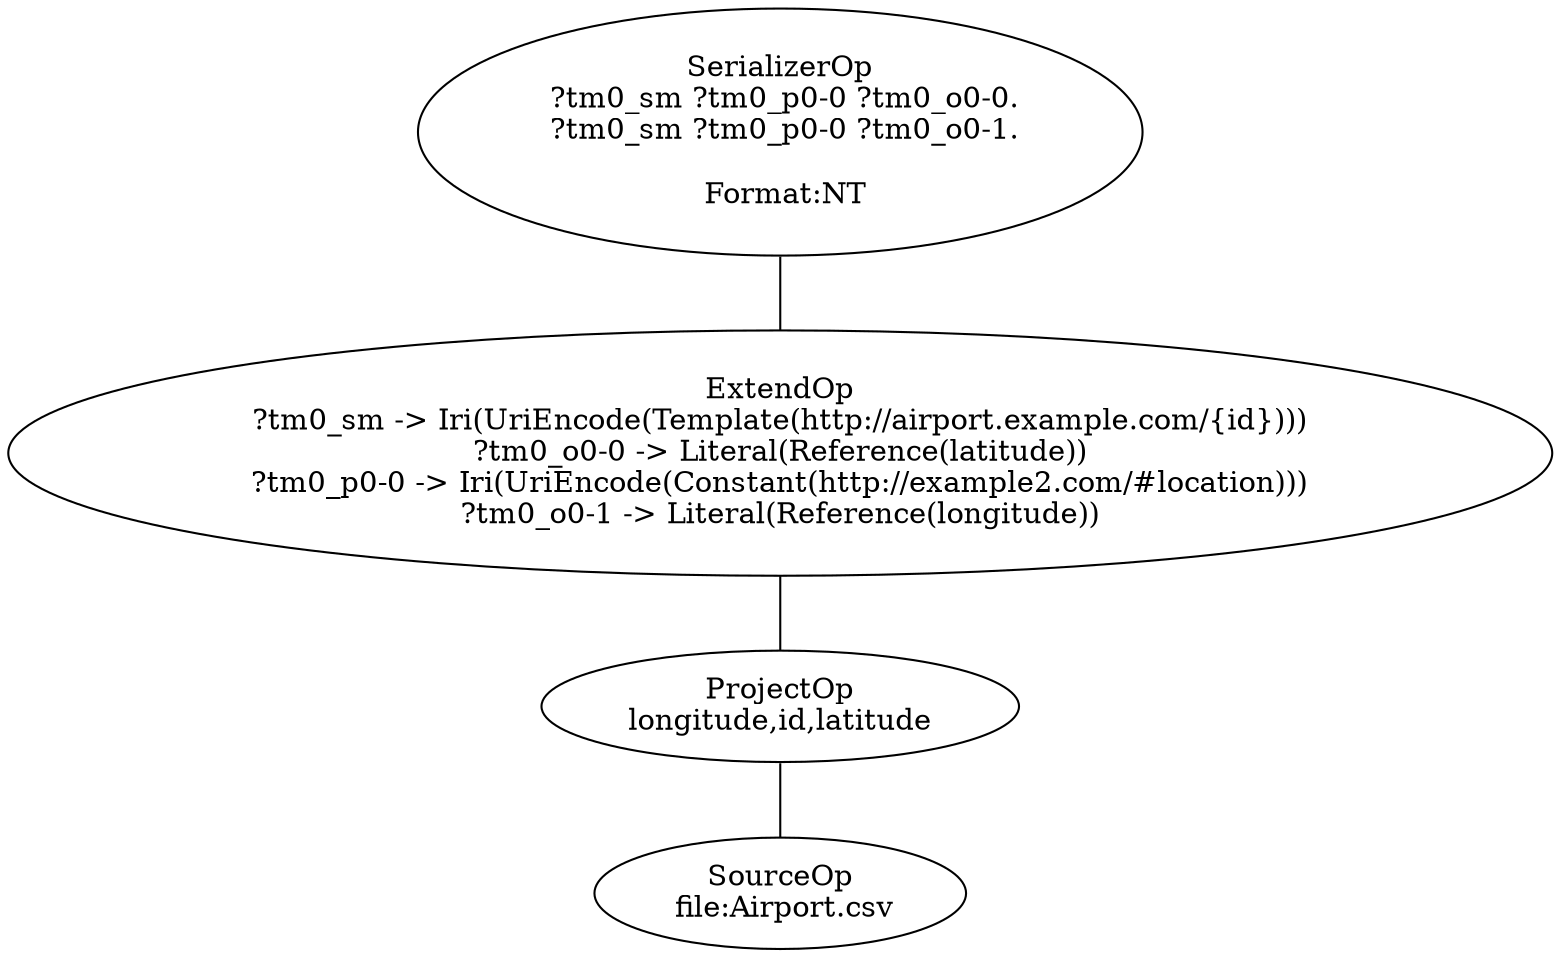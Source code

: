 graph mapping_tree {
	"0a27c345-74be-491a-a477-d439ec889a10" [label="SerializerOp
 ?tm0_sm ?tm0_p0-0 ?tm0_o0-0.
 ?tm0_sm ?tm0_p0-0 ?tm0_o0-1.

 Format:NT"]
	"3cae0c5b-6e5c-4919-b91a-73e1874f4349" [label="ExtendOp
?tm0_sm -> Iri(UriEncode(Template(http://airport.example.com/{id})))
?tm0_o0-0 -> Literal(Reference(latitude))
?tm0_p0-0 -> Iri(UriEncode(Constant(http://example2.com/#location)))
?tm0_o0-1 -> Literal(Reference(longitude))"]
	"0a27c345-74be-491a-a477-d439ec889a10" -- "3cae0c5b-6e5c-4919-b91a-73e1874f4349"
	"b5e89bbb-dde2-4b50-b8bb-f53af658af96" [label="ProjectOp
longitude,id,latitude"]
	"3cae0c5b-6e5c-4919-b91a-73e1874f4349" -- "b5e89bbb-dde2-4b50-b8bb-f53af658af96"
	"0451acd3-550c-4505-9e2d-1263fd987205" [label="SourceOp
 file:Airport.csv"]
	"b5e89bbb-dde2-4b50-b8bb-f53af658af96" -- "0451acd3-550c-4505-9e2d-1263fd987205"
}
